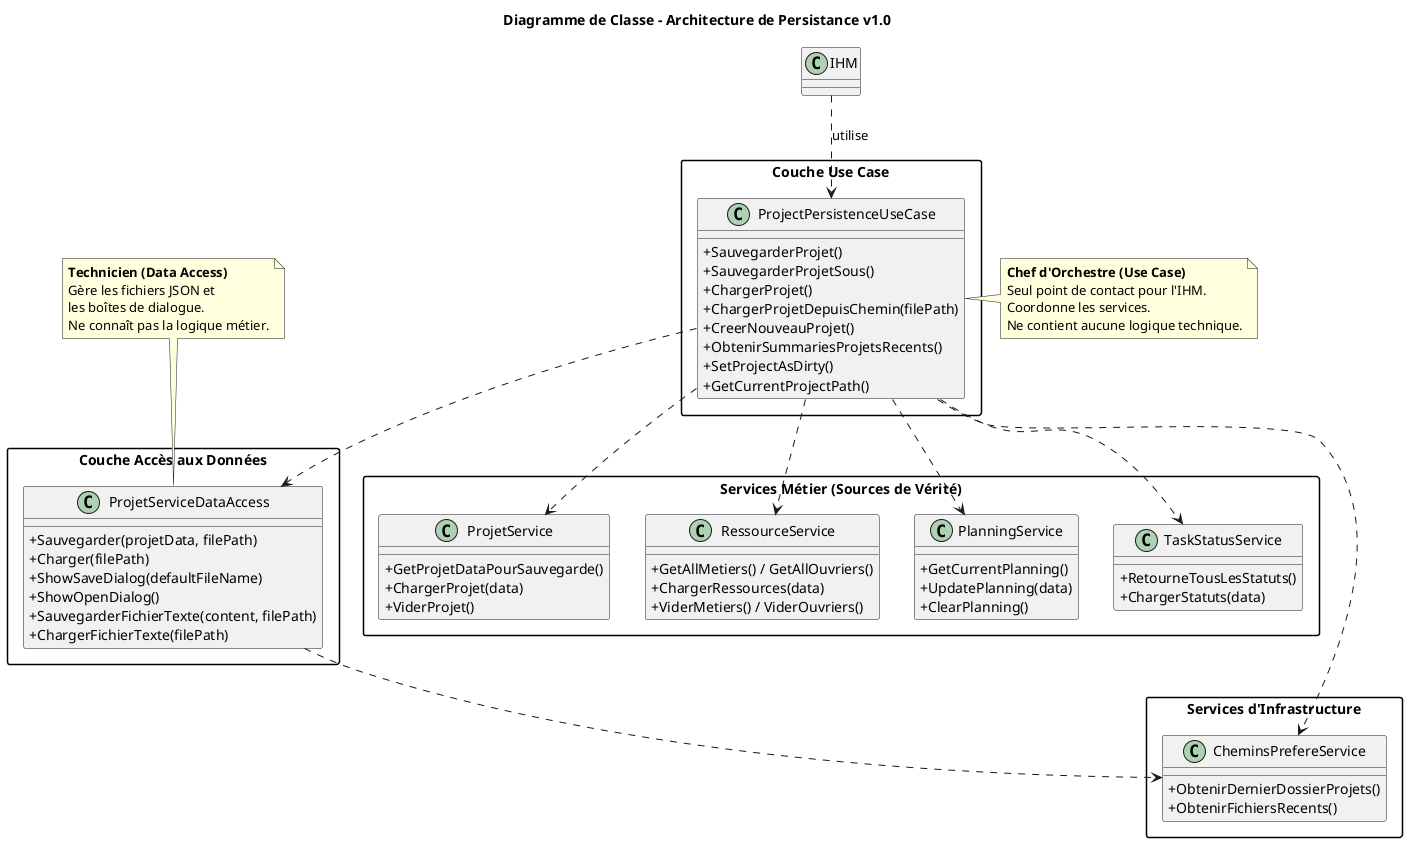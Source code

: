 @startuml
' Titre et style
title Diagramme de Classe - Architecture de Persistance v1.0

skinparam classAttributeIconSize 0
skinparam packageStyle rectangle

' Définition des acteurs


package "Couche Use Case" {
    class ProjectPersistenceUseCase {
        + SauvegarderProjet()
        + SauvegarderProjetSous()
        + ChargerProjet()
        + ChargerProjetDepuisChemin(filePath)
        + CreerNouveauProjet()
        + ObtenirSummariesProjetsRecents()
        + SetProjectAsDirty()
        + GetCurrentProjectPath()
    }
}

package "Couche Accès aux Données" {
    class ProjetServiceDataAccess {
        + Sauvegarder(projetData, filePath)
        + Charger(filePath)
        + ShowSaveDialog(defaultFileName)
        + ShowOpenDialog()
        + SauvegarderFichierTexte(content, filePath)
        + ChargerFichierTexte(filePath)
    }
}

package "Services Métier (Sources de Vérité)" {
    class ProjetService {
        + GetProjetDataPourSauvegarde()
        + ChargerProjet(data)
        + ViderProjet()
    }
    class RessourceService {
        + GetAllMetiers() / GetAllOuvriers()
        + ChargerRessources(data)
        + ViderMetiers() / ViderOuvriers()
    }
    class PlanningService {
         + GetCurrentPlanning()
         + UpdatePlanning(data)
         + ClearPlanning()
    }
    class TaskStatusService {
        + RetourneTousLesStatuts()
        + ChargerStatuts(data)
    }
}

package "Services d'Infrastructure" {
    class CheminsPrefereService {
        + ObtenirDernierDossierProjets()
        + ObtenirFichiersRecents()
    }
}

' Définition des relations de dépendance (utilise)
IHM ..> ProjectPersistenceUseCase : utilise

ProjectPersistenceUseCase ..> ProjetServiceDataAccess
ProjectPersistenceUseCase ..> ProjetService
ProjectPersistenceUseCase ..> RessourceService
ProjectPersistenceUseCase ..> PlanningService
ProjectPersistenceUseCase ..> TaskStatusService
ProjectPersistenceUseCase ..> CheminsPrefereService

ProjetServiceDataAccess ..> CheminsPrefereService

' Notes explicatives
note right of ProjectPersistenceUseCase
  **Chef d'Orchestre (Use Case)**
  Seul point de contact pour l'IHM.
  Coordonne les services.
  Ne contient aucune logique technique.
end note

note top of ProjetServiceDataAccess
  **Technicien (Data Access)**
  Gère les fichiers JSON et
  les boîtes de dialogue.
  Ne connaît pas la logique métier.
end note

@enduml